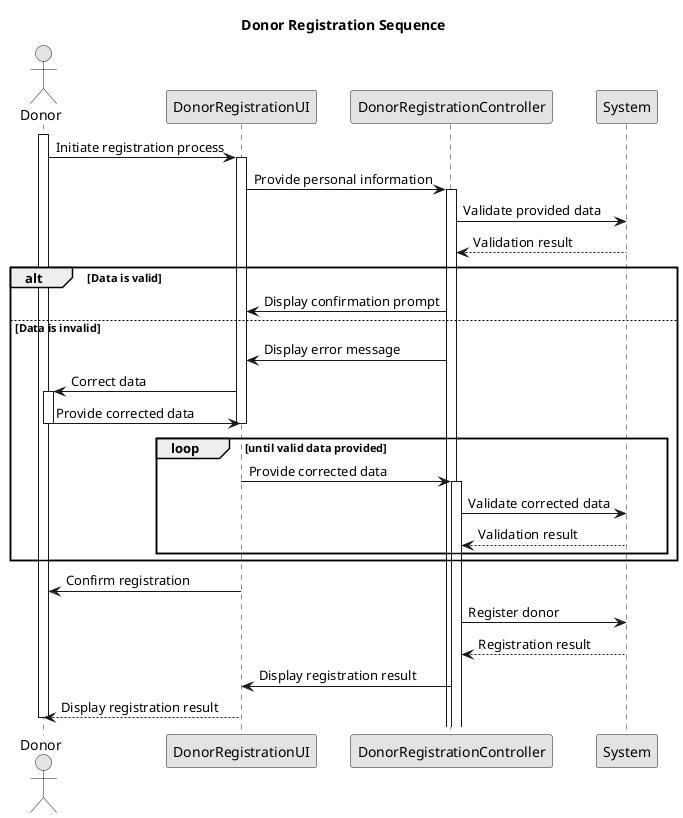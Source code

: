 @startuml
skinparam monochrome true
skinparam shadowing false

title Donor Registration Sequence

actor Donor
participant "DonorRegistrationUI" as UI
participant "DonorRegistrationController" as Controller
participant "System" as System

activate Donor
Donor -> UI: Initiate registration process
activate UI
UI -> Controller: Provide personal information
activate Controller
Controller -> System: Validate provided data
System --> Controller: Validation result
alt Data is valid
    Controller -> UI: Display confirmation prompt
else Data is invalid
    Controller -> UI: Display error message
    UI -> Donor: Correct data
    activate Donor
    Donor -> UI: Provide corrected data
    deactivate Donor
    deactivate UI
    loop until valid data provided
        UI -> Controller: Provide corrected data
        activate Controller
        Controller -> System: Validate corrected data
        System --> Controller: Validation result
    end
end
UI -> Donor: Confirm registration
Controller -> System: Register donor
System --> Controller: Registration result
Controller -> UI: Display registration result
UI --> Donor: Display registration result
deactivate UI
deactivate Donor
@enduml
